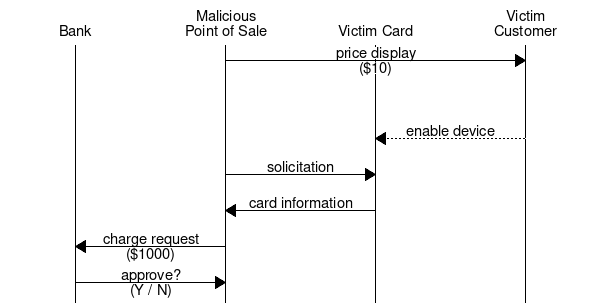 # Newer CC Protocol
msc {
 arcgradient = 0;

 a [label="Bank"],b [label="Malicious\nPoint of Sale"],c [label="Victim Card"],d [label="Victim\nCustomer"];

 b=>d [label="price display\n($10)"];
 |||;
 |||;
 d>>c [label="enable device"];
 b=>c [label="solicitation"];
 c=>b [label="card information"];
 b=>a [label="charge request\n($1000)"];
 a=>b [label="approve?\n(Y / N)"];
}
